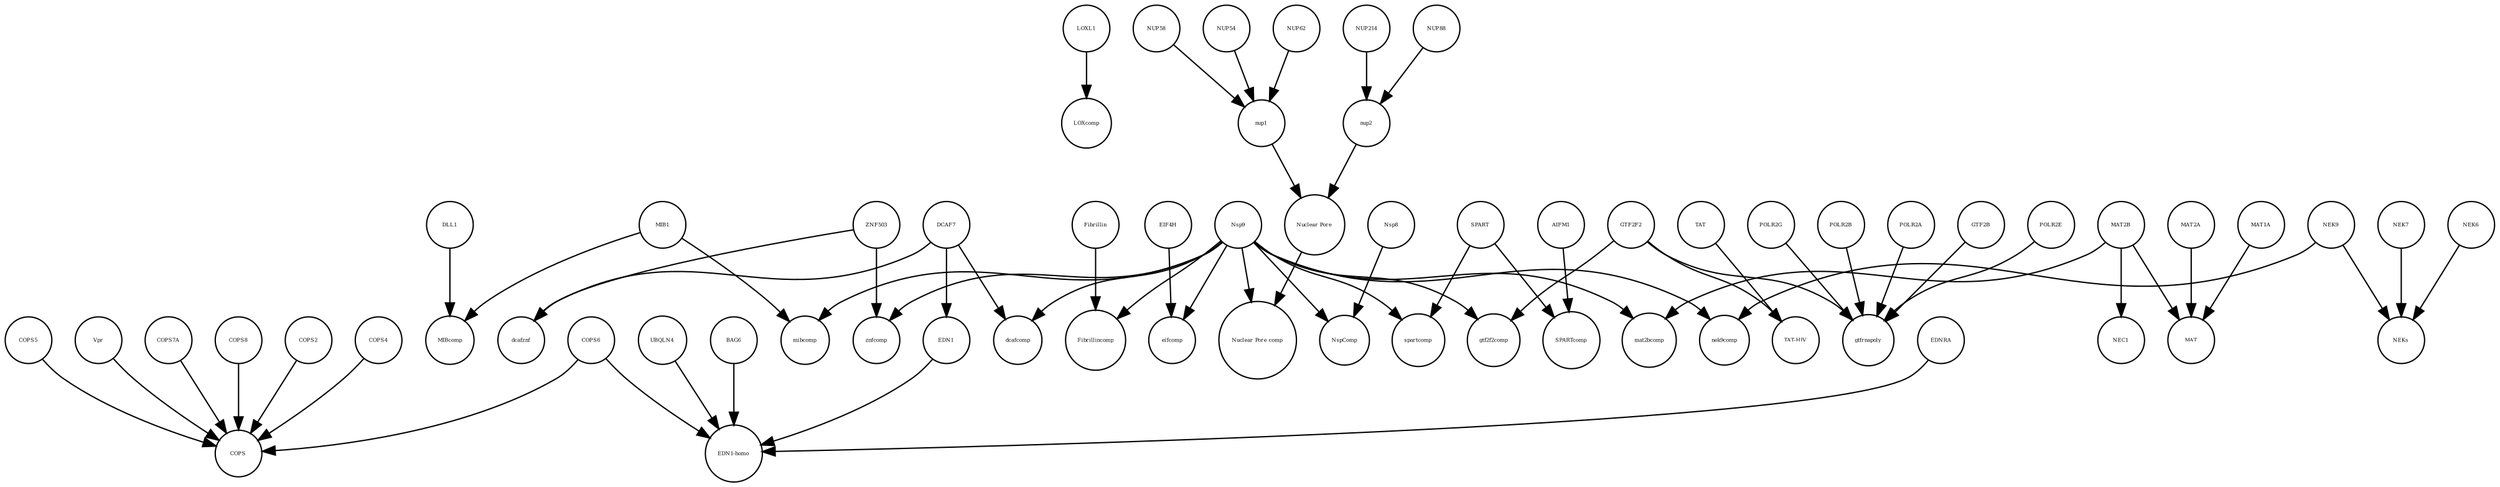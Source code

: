 strict digraph  {
LOXcomp [annotation="", bipartite=0, cls=complex, fontsize=4, label=LOXcomp, shape=circle];
COPS2 [annotation="", bipartite=0, cls=macromolecule, fontsize=4, label=COPS2, shape=circle];
NEK9 [annotation=urn_miriam_uniprot_Q8TD19, bipartite=0, cls=macromolecule, fontsize=4, label=NEK9, shape=circle];
DCAF7 [annotation="urn_miriam_uniprot_P61962|urn_miriam_pubmed_16887337|urn_miriam_pubmed_16949367", bipartite=0, cls=macromolecule, fontsize=4, label=DCAF7, shape=circle];
NEC1 [annotation="", bipartite=0, cls=complex, fontsize=4, label=NEC1, shape=circle];
POLR2B [annotation="", bipartite=0, cls=macromolecule, fontsize=4, label=POLR2B, shape=circle];
NUP88 [annotation="urn_miriam_uniprot_Q99567|urn_miriam_pubmed_30543681", bipartite=0, cls=macromolecule, fontsize=4, label=NUP88, shape=circle];
Nsp8 [annotation="urn_miriam_uniprot_P0DTD1|urn_miriam_ncbiprotein_YP_009725304", bipartite=0, cls=macromolecule, fontsize=4, label=Nsp8, shape=circle];
mibcomp [annotation="", bipartite=0, cls=complex, fontsize=4, label=mibcomp, shape=circle];
NEKs [annotation="", bipartite=0, cls=complex, fontsize=4, label=NEKs, shape=circle];
spartcomp [annotation="", bipartite=0, cls=complex, fontsize=4, label=spartcomp, shape=circle];
Fibrillincomp [annotation="", bipartite=0, cls=complex, fontsize=4, label=Fibrillincomp, shape=circle];
dcafcomp [annotation="", bipartite=0, cls=complex, fontsize=4, label=dcafcomp, shape=circle];
EDN1 [annotation=urn_miriam_uniprot_P05305, bipartite=0, cls=macromolecule, fontsize=4, label=EDN1, shape=circle];
NEK7 [annotation="", bipartite=0, cls=macromolecule, fontsize=4, label=NEK7, shape=circle];
MAT2B [annotation="urn_miriam_uniprot_Q9NZL9|urn_miriam_pubmed_10644686|urn_miriam_pubmed_23189196|urn_miriam_pubmed_25075345|urn_miriam_pubmed_23425511", bipartite=0, cls=macromolecule, fontsize=4, label=MAT2B, shape=circle];
COPS [annotation="", bipartite=0, cls=complex, fontsize=4, label=COPS, shape=circle];
ZNF503 [annotation=urn_miriam_uniprot_Q96F45, bipartite=0, cls=macromolecule, fontsize=4, label=ZNF503, shape=circle];
gtf2f2comp [annotation="", bipartite=0, cls=complex, fontsize=4, label=gtf2f2comp, shape=circle];
SPART [annotation=urn_miriam_uniprot_Q8N0X7, bipartite=0, cls=macromolecule, fontsize=4, label=SPART, shape=circle];
eifcomp [annotation="", bipartite=0, cls=complex, fontsize=4, label=eifcomp, shape=circle];
GTF2F2 [annotation="urn_miriam_uniprot_P13984|urn_miriam_pubmed_10428810", bipartite=0, cls=macromolecule, fontsize=4, label=GTF2F2, shape=circle];
Nsp9 [annotation="urn_miriam_uniprot_P0DTD1|urn_miriam_ncbiprotein_YP_009725305", bipartite=0, cls=macromolecule, fontsize=4, label=Nsp9, shape=circle];
COPS4 [annotation="", bipartite=0, cls=macromolecule, fontsize=4, label=COPS4, shape=circle];
POLR2A [annotation=urn_miriam_uniprot_P30876, bipartite=0, cls=macromolecule, fontsize=4, label=POLR2A, shape=circle];
Fibrillin [annotation="", bipartite=0, cls=complex, fontsize=4, label=Fibrillin, shape=circle];
mat2bcomp [annotation="", bipartite=0, cls=complex, fontsize=4, label=mat2bcomp, shape=circle];
NUP58 [annotation=urn_miriam_uniprot_Q9BVL2, bipartite=0, cls=macromolecule, fontsize=4, label=NUP58, shape=circle];
TAT [annotation="", bipartite=0, cls=macromolecule, fontsize=4, label=TAT, shape=circle];
"TAT-HIV" [annotation="", bipartite=0, cls=complex, fontsize=4, label="TAT-HIV", shape=circle];
znfcomp [annotation="", bipartite=0, cls=complex, fontsize=4, label=znfcomp, shape=circle];
COPS7A [annotation="", bipartite=0, cls=macromolecule, fontsize=4, label=COPS7A, shape=circle];
COPS8 [annotation="", bipartite=0, cls=macromolecule, fontsize=4, label=COPS8, shape=circle];
nup1 [annotation="", bipartite=0, cls=complex, fontsize=4, label=nup1, shape=circle];
MAT [annotation="", bipartite=0, cls=complex, fontsize=4, label=MAT, shape=circle];
nup2 [annotation="", bipartite=0, cls=complex, fontsize=4, label=nup2, shape=circle];
LOXL1 [annotation="", bipartite=0, cls=macromolecule, fontsize=4, label=LOXL1, shape=circle];
"Nuclear Pore" [annotation="", bipartite=0, cls=complex, fontsize=4, label="Nuclear Pore", shape=circle];
NUP54 [annotation=urn_miriam_uniprot_Q7Z3B4, bipartite=0, cls=macromolecule, fontsize=4, label=NUP54, shape=circle];
GTF2B [annotation="", bipartite=0, cls=macromolecule, fontsize=4, label=GTF2B, shape=circle];
UBQLN4 [annotation="", bipartite=0, cls=macromolecule, fontsize=4, label=UBQLN4, shape=circle];
AIFM1 [annotation="", bipartite=0, cls=macromolecule, fontsize=4, label=AIFM1, shape=circle];
MAT2A [annotation="", bipartite=0, cls=macromolecule, fontsize=4, label=MAT2A, shape=circle];
MIBcomp [annotation="", bipartite=0, cls=complex, fontsize=4, label=MIBcomp, shape=circle];
dcafznf [annotation="", bipartite=0, cls=complex, fontsize=4, label=dcafznf, shape=circle];
COPS6 [annotation="", bipartite=0, cls=macromolecule, fontsize=4, label=COPS6, shape=circle];
nek9comp [annotation="", bipartite=0, cls=complex, fontsize=4, label=nek9comp, shape=circle];
MAT1A [annotation="", bipartite=0, cls=macromolecule, fontsize=4, label=MAT1A, shape=circle];
BAG6 [annotation="", bipartite=0, cls=macromolecule, fontsize=4, label=BAG6, shape=circle];
"EDN1-homo" [annotation="", bipartite=0, cls=complex, fontsize=4, label="EDN1-homo", shape=circle];
MIB1 [annotation="urn_miriam_uniprot_Q86YT6|urn_miriam_pubmed_24185901", bipartite=0, cls=macromolecule, fontsize=4, label=MIB1, shape=circle];
DLL1 [annotation="", bipartite=0, cls=macromolecule, fontsize=4, label=DLL1, shape=circle];
EIF4H [annotation="urn_miriam_uniprot_Q15056|urn_miriam_pubmed_10585411|urn_miriam_pubmed_11418588", bipartite=0, cls=macromolecule, fontsize=4, label=EIF4H, shape=circle];
COPS5 [annotation="", bipartite=0, cls=macromolecule, fontsize=4, label=COPS5, shape=circle];
"Nuclear Pore comp" [annotation="", bipartite=0, cls=complex, fontsize=4, label="Nuclear Pore comp", shape=circle];
NUP214 [annotation=urn_miriam_uniprot_P35658, bipartite=0, cls=macromolecule, fontsize=4, label=NUP214, shape=circle];
NUP62 [annotation=urn_miriam_uniprot_P37198, bipartite=0, cls=macromolecule, fontsize=4, label=NUP62, shape=circle];
gtfrnapoly [annotation="", bipartite=0, cls=complex, fontsize=4, label=gtfrnapoly, shape=circle];
POLR2E [annotation="", bipartite=0, cls=macromolecule, fontsize=4, label=POLR2E, shape=circle];
EDNRA [annotation="", bipartite=0, cls=macromolecule, fontsize=4, label=EDNRA, shape=circle];
POLR2G [annotation="", bipartite=0, cls=macromolecule, fontsize=4, label=POLR2G, shape=circle];
Vpr [annotation="", bipartite=0, cls=macromolecule, fontsize=4, label=Vpr, shape=circle];
SPARTcomp [annotation="", bipartite=0, cls=complex, fontsize=4, label=SPARTcomp, shape=circle];
NEK6 [annotation="", bipartite=0, cls=macromolecule, fontsize=4, label=NEK6, shape=circle];
NspComp [annotation="", bipartite=0, cls=complex, fontsize=4, label=NspComp, shape=circle];
COPS2 -> COPS  [annotation="", interaction_type=production];
NEK9 -> nek9comp  [annotation="", interaction_type=production];
NEK9 -> NEKs  [annotation="", interaction_type=production];
DCAF7 -> EDN1  [annotation=urn_miriam_pubmed_27880803, interaction_type=catalysis];
DCAF7 -> dcafznf  [annotation="", interaction_type=production];
DCAF7 -> dcafcomp  [annotation="", interaction_type=production];
POLR2B -> gtfrnapoly  [annotation="", interaction_type=production];
NUP88 -> nup2  [annotation="", interaction_type=production];
Nsp8 -> NspComp  [annotation="", interaction_type=production];
EDN1 -> "EDN1-homo"  [annotation="", interaction_type=production];
NEK7 -> NEKs  [annotation="", interaction_type=production];
MAT2B -> MAT  [annotation="", interaction_type=production];
MAT2B -> NEC1  [annotation="", interaction_type=production];
MAT2B -> mat2bcomp  [annotation="", interaction_type=production];
ZNF503 -> dcafznf  [annotation="", interaction_type=production];
ZNF503 -> znfcomp  [annotation="", interaction_type=production];
SPART -> SPARTcomp  [annotation="", interaction_type=production];
SPART -> spartcomp  [annotation="", interaction_type=production];
GTF2F2 -> "TAT-HIV"  [annotation="", interaction_type=production];
GTF2F2 -> gtfrnapoly  [annotation="", interaction_type=production];
GTF2F2 -> gtf2f2comp  [annotation="", interaction_type=production];
Nsp9 -> mibcomp  [annotation="", interaction_type=production];
Nsp9 -> eifcomp  [annotation="", interaction_type=production];
Nsp9 -> NspComp  [annotation="", interaction_type=production];
Nsp9 -> mat2bcomp  [annotation="", interaction_type=production];
Nsp9 -> gtf2f2comp  [annotation="", interaction_type=production];
Nsp9 -> dcafcomp  [annotation="", interaction_type=production];
Nsp9 -> "Nuclear Pore comp"  [annotation="", interaction_type=production];
Nsp9 -> nek9comp  [annotation="", interaction_type=production];
Nsp9 -> znfcomp  [annotation="", interaction_type=production];
Nsp9 -> spartcomp  [annotation="", interaction_type=production];
Nsp9 -> Fibrillincomp  [annotation="", interaction_type=production];
COPS4 -> COPS  [annotation="", interaction_type=production];
POLR2A -> gtfrnapoly  [annotation="", interaction_type=production];
Fibrillin -> Fibrillincomp  [annotation="", interaction_type=production];
NUP58 -> nup1  [annotation="", interaction_type=production];
TAT -> "TAT-HIV"  [annotation="", interaction_type=production];
COPS7A -> COPS  [annotation="", interaction_type=production];
COPS8 -> COPS  [annotation="", interaction_type=production];
nup1 -> "Nuclear Pore"  [annotation="", interaction_type=production];
nup2 -> "Nuclear Pore"  [annotation="", interaction_type=production];
LOXL1 -> LOXcomp  [annotation="", interaction_type=production];
"Nuclear Pore" -> "Nuclear Pore comp"  [annotation="", interaction_type=production];
NUP54 -> nup1  [annotation="", interaction_type=production];
GTF2B -> gtfrnapoly  [annotation="", interaction_type=production];
UBQLN4 -> "EDN1-homo"  [annotation="", interaction_type=production];
AIFM1 -> SPARTcomp  [annotation="", interaction_type=production];
MAT2A -> MAT  [annotation="", interaction_type=production];
COPS6 -> COPS  [annotation="", interaction_type=production];
COPS6 -> "EDN1-homo"  [annotation="", interaction_type=production];
MAT1A -> MAT  [annotation="", interaction_type=production];
BAG6 -> "EDN1-homo"  [annotation="", interaction_type=production];
MIB1 -> mibcomp  [annotation="", interaction_type=production];
MIB1 -> MIBcomp  [annotation="", interaction_type=production];
DLL1 -> MIBcomp  [annotation="", interaction_type=production];
EIF4H -> eifcomp  [annotation="", interaction_type=production];
COPS5 -> COPS  [annotation="", interaction_type=production];
NUP214 -> nup2  [annotation="", interaction_type=production];
NUP62 -> nup1  [annotation="", interaction_type=production];
POLR2E -> gtfrnapoly  [annotation="", interaction_type=production];
EDNRA -> "EDN1-homo"  [annotation="", interaction_type=production];
POLR2G -> gtfrnapoly  [annotation="", interaction_type=production];
Vpr -> COPS  [annotation="", interaction_type=production];
NEK6 -> NEKs  [annotation="", interaction_type=production];
}
